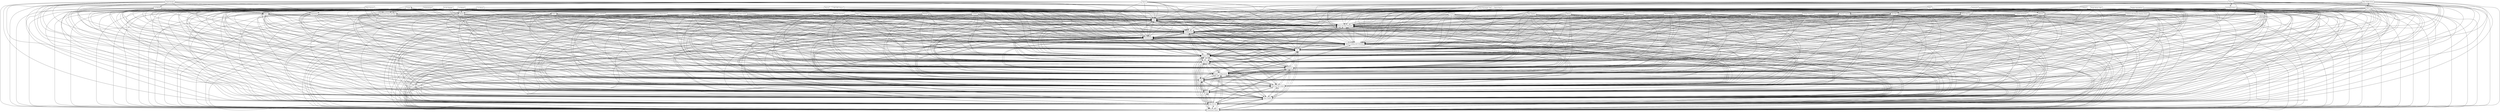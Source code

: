 digraph{
graph [rankdir=TB];
node [shape=box];
edge [arrowhead=normal];
0[label="Front",]
1[label="Petrol",]
2[label="1-6 Petrol",]
3[label="Front Passenger Side",]
4[label="Halogen",]
5[label="Automated Front and Rear",]
6[label="Front Driver Side",]
7[label="Cushion",]
8[label="1-8 Diesel",]
9[label="Differential",]
10[label="Front and Rear Bumpers",]
11[label="Engine Immobilizer",]
12[label="2 DIN MP3 Player",]
13[label="Windshield Wipers",]
14[label="2-0 Diesel",]
15[label="Music",]
16[label="Type A",]
17[label="Side Mirrors",]
18[label="Type D",]
19[label="Glass Holder",]
20[label="Type B",]
21[label="Type C",]
22[label="Body",]
23[label="Rear Wheel Drive",]
24[label="Turbocharger",]
25[label="Rain Sensors",]
26[label="Notch Back",]
27[label="Coupe",]
28[label="Body Coloured",]
29[label="Aspiration",]
30[label="Cushion with Seat Covers",]
31[label="Central",]
32[label="Head and Tail Lamps",]
33[label="Leather Wrapped",]
34[label="Leather",]
35[label="Black",]
36[label="Seats",]
37[label="Engine Configurations",]
38[label="Dashboard",]
39[label="Gear Knob",]
40[label="Engine Fuel",]
41[label="Front Wheel Drive",]
42[label="6 Speed Automatic",]
43[label="Rear",]
44[label="Car",]
45[label="Central with Remote Keyless Entry",]
46[label="Vehicle Locking and Unlocking",]
47[label="Normal",]
48[label="Electric Sunroof",]
49[label="Climate Control",]
50[label="6 CD Changer",]
51[label="Transmission",]
52[label="Manual",]
53[label="5 Speed Manual",]
54[label="Configuration",]
55[label="Automatic",]
56[label="Supercharger",]
57[label="Wood Finished",]
58[label="Electric",]
59[label="Hatch Back",]
60[label="Xenon",]
61[label="1-4 Petrol",]
62[label="Type P",]
63[label="Type Q",]
64[label="All Wheel Drive",]
65[label="Diesel",]
66[label="Rear Spoiler",]
67[label="Arm Rest",]
0->10[label="",]
0->13[label="",]
0->17[label="",]
0->19[label="",]
0->22[label="",]
0->32[label="",]
0->36[label="",]
0->37[label="",]
0->38[label="",]
0->39[label="",]
0->40[label="",]
0->44[label="",]
0->46[label="",]
0->51[label="",]
0->54[label="",]
1->0[label="",]
1->10[label="",]
1->13[label="",]
1->17[label="",]
1->19[label="",]
1->22[label="",]
1->32[label="",]
1->36[label="",]
1->37[label="",]
1->38[label="",]
1->39[label="",]
1->40[label="",]
1->44[label="",]
1->46[label="",]
1->51[label="",]
1->54[label="",]
2->0[label="",]
2->1[label="",]
2->10[label="",]
2->13[label="",]
2->17[label="",]
2->19[label="",]
2->22[label="",]
2->32[label="",]
2->36[label="",]
2->37[label="",]
2->38[label="",]
2->39[label="",]
2->40[label="",]
2->44[label="",]
2->46[label="",]
2->51[label="",]
2->54[label="",]
3->0[label="",]
3->10[label="",]
3->13[label="",]
3->17[label="",]
3->19[label="",]
3->22[label="",]
3->32[label="",]
3->36[label="",]
3->37[label="",]
3->38[label="",]
3->39[label="",]
3->40[label="",]
3->44[label="",]
3->46[label="",]
3->51[label="",]
3->54[label="",]
3->67[label="",]
4->0[label="",]
4->10[label="",]
4->13[label="",]
4->17[label="",]
4->19[label="",]
4->22[label="",]
4->32[label="",]
4->36[label="",]
4->37[label="",]
4->38[label="",]
4->39[label="",]
4->40[label="",]
4->44[label="",]
4->46[label="",]
4->51[label="",]
4->54[label="",]
5->0[label="",]
5->10[label="",]
5->13[label="",]
5->17[label="",]
5->19[label="",]
5->22[label="",]
5->32[label="",]
5->36[label="",]
5->37[label="",]
5->38[label="",]
5->39[label="",]
5->40[label="",]
5->44[label="",]
5->46[label="",]
5->51[label="",]
5->54[label="",]
6->0[label="",]
6->10[label="",]
6->13[label="",]
6->17[label="",]
6->19[label="",]
6->22[label="",]
6->32[label="",]
6->36[label="",]
6->37[label="",]
6->38[label="",]
6->39[label="",]
6->40[label="",]
6->44[label="",]
6->46[label="",]
6->51[label="",]
6->54[label="",]
6->67[label="",]
7->0[label="",]
7->10[label="",]
7->13[label="",]
7->17[label="",]
7->19[label="",]
7->22[label="",]
7->32[label="",]
7->36[label="",]
7->37[label="",]
7->38[label="",]
7->39[label="",]
7->40[label="",]
7->44[label="",]
7->46[label="",]
7->51[label="",]
7->54[label="",]
8->0[label="",]
8->10[label="",]
8->13[label="",]
8->17[label="",]
8->19[label="",]
8->22[label="",]
8->32[label="",]
8->36[label="",]
8->37[label="",]
8->38[label="",]
8->39[label="",]
8->40[label="",]
8->44[label="",]
8->46[label="",]
8->51[label="",]
8->54[label="",]
8->65[label="",]
9->0[label="",]
9->10[label="",]
9->13[label="",]
9->17[label="",]
9->19[label="",]
9->22[label="",]
9->32[label="",]
9->36[label="",]
9->37[label="",]
9->38[label="",]
9->39[label="",]
9->40[label="",]
9->44[label="",]
9->46[label="",]
9->51[label="",]
9->54[label="",]
10->0[label="",]
10->13[label="",]
10->17[label="",]
10->19[label="",]
10->22[label="",]
10->32[label="",]
10->36[label="",]
10->37[label="",]
10->38[label="",]
10->39[label="",]
10->40[label="",]
10->44[label="",]
10->46[label="",]
10->51[label="",]
10->54[label="",]
11->0[label="",]
11->10[label="",]
11->13[label="",]
11->17[label="",]
11->19[label="",]
11->22[label="",]
11->32[label="",]
11->36[label="",]
11->37[label="",]
11->38[label="",]
11->39[label="",]
11->40[label="",]
11->44[label="",]
11->45[label="",]
11->46[label="",]
11->51[label="",]
11->54[label="",]
12->0[label="",]
12->10[label="",]
12->13[label="",]
12->15[label="",]
12->17[label="",]
12->19[label="",]
12->22[label="",]
12->32[label="",]
12->36[label="",]
12->37[label="",]
12->38[label="",]
12->39[label="",]
12->40[label="",]
12->44[label="",]
12->46[label="",]
12->51[label="",]
12->54[label="",]
13->0[label="",]
13->10[label="",]
13->17[label="",]
13->19[label="",]
13->22[label="",]
13->32[label="",]
13->36[label="",]
13->37[label="",]
13->38[label="",]
13->39[label="",]
13->40[label="",]
13->44[label="",]
13->46[label="",]
13->51[label="",]
13->54[label="",]
14->0[label="",]
14->10[label="",]
14->13[label="",]
14->17[label="",]
14->19[label="",]
14->22[label="",]
14->32[label="",]
14->36[label="",]
14->37[label="",]
14->38[label="",]
14->39[label="",]
14->40[label="",]
14->44[label="",]
14->46[label="",]
14->51[label="",]
14->54[label="",]
14->65[label="",]
15->0[label="",]
15->10[label="",]
15->13[label="",]
15->17[label="",]
15->19[label="",]
15->22[label="",]
15->32[label="",]
15->36[label="",]
15->37[label="",]
15->38[label="",]
15->39[label="",]
15->40[label="",]
15->44[label="",]
15->46[label="",]
15->51[label="",]
15->54[label="",]
16->0[label="",]
16->10[label="",]
16->13[label="",]
16->17[label="",]
16->19[label="",]
16->22[label="",]
16->32[label="",]
16->36[label="",]
16->37[label="",]
16->38[label="",]
16->39[label="",]
16->40[label="",]
16->44[label="",]
16->46[label="",]
16->51[label="",]
16->54[label="",]
17->0[label="",]
17->10[label="",]
17->13[label="",]
17->19[label="",]
17->22[label="",]
17->32[label="",]
17->36[label="",]
17->37[label="",]
17->38[label="",]
17->39[label="",]
17->40[label="",]
17->44[label="",]
17->46[label="",]
17->51[label="",]
17->54[label="",]
18->0[label="",]
18->5[label="",]
18->10[label="",]
18->13[label="",]
18->17[label="",]
18->19[label="",]
18->22[label="",]
18->27[label="",]
18->32[label="",]
18->36[label="",]
18->37[label="",]
18->38[label="",]
18->39[label="",]
18->40[label="",]
18->44[label="",]
18->46[label="",]
18->51[label="",]
18->54[label="",]
19->0[label="",]
19->10[label="",]
19->13[label="",]
19->17[label="",]
19->22[label="",]
19->32[label="",]
19->36[label="",]
19->37[label="",]
19->38[label="",]
19->39[label="",]
19->40[label="",]
19->44[label="",]
19->46[label="",]
19->51[label="",]
19->54[label="",]
20->0[label="",]
20->10[label="",]
20->13[label="",]
20->17[label="",]
20->19[label="",]
20->22[label="",]
20->32[label="",]
20->36[label="",]
20->37[label="",]
20->38[label="",]
20->39[label="",]
20->40[label="",]
20->44[label="",]
20->46[label="",]
20->51[label="",]
20->54[label="",]
21->0[label="",]
21->10[label="",]
21->13[label="",]
21->17[label="",]
21->19[label="",]
21->22[label="",]
21->32[label="",]
21->36[label="",]
21->37[label="",]
21->38[label="",]
21->39[label="",]
21->40[label="",]
21->44[label="",]
21->46[label="",]
21->51[label="",]
21->54[label="",]
22->0[label="",]
22->10[label="",]
22->13[label="",]
22->17[label="",]
22->19[label="",]
22->32[label="",]
22->36[label="",]
22->37[label="",]
22->38[label="",]
22->39[label="",]
22->40[label="",]
22->44[label="",]
22->46[label="",]
22->51[label="",]
22->54[label="",]
23->0[label="",]
23->9[label="",]
23->10[label="",]
23->13[label="",]
23->17[label="",]
23->19[label="",]
23->22[label="",]
23->32[label="",]
23->36[label="",]
23->37[label="",]
23->38[label="",]
23->39[label="",]
23->40[label="",]
23->44[label="",]
23->46[label="",]
23->51[label="",]
23->54[label="",]
23->62[label="",]
24->0[label="",]
24->10[label="",]
24->13[label="",]
24->17[label="",]
24->19[label="",]
24->22[label="",]
24->29[label="",]
24->32[label="",]
24->36[label="",]
24->37[label="",]
24->38[label="",]
24->39[label="",]
24->40[label="",]
24->44[label="",]
24->46[label="",]
24->51[label="",]
24->54[label="",]
24->65[label="",]
25->0[label="",]
25->5[label="",]
25->10[label="",]
25->13[label="",]
25->17[label="",]
25->19[label="",]
25->22[label="",]
25->32[label="",]
25->36[label="",]
25->37[label="",]
25->38[label="",]
25->39[label="",]
25->40[label="",]
25->44[label="",]
25->46[label="",]
25->51[label="",]
25->54[label="",]
26->0[label="",]
26->10[label="",]
26->13[label="",]
26->17[label="",]
26->19[label="",]
26->22[label="",]
26->32[label="",]
26->36[label="",]
26->37[label="",]
26->38[label="",]
26->39[label="",]
26->40[label="",]
26->44[label="",]
26->46[label="",]
26->51[label="",]
26->54[label="",]
27->0[label="",]
27->5[label="",]
27->10[label="",]
27->13[label="",]
27->17[label="",]
27->19[label="",]
27->22[label="",]
27->32[label="",]
27->36[label="",]
27->37[label="",]
27->38[label="",]
27->39[label="",]
27->40[label="",]
27->44[label="",]
27->46[label="",]
27->51[label="",]
27->54[label="",]
28->0[label="",]
28->10[label="",]
28->13[label="",]
28->17[label="",]
28->19[label="",]
28->22[label="",]
28->32[label="",]
28->36[label="",]
28->37[label="",]
28->38[label="",]
28->39[label="",]
28->40[label="",]
28->44[label="",]
28->46[label="",]
28->51[label="",]
28->54[label="",]
29->0[label="",]
29->10[label="",]
29->13[label="",]
29->17[label="",]
29->19[label="",]
29->22[label="",]
29->32[label="",]
29->36[label="",]
29->37[label="",]
29->38[label="",]
29->39[label="",]
29->40[label="",]
29->44[label="",]
29->46[label="",]
29->51[label="",]
29->54[label="",]
30->0[label="",]
30->10[label="",]
30->13[label="",]
30->17[label="",]
30->19[label="",]
30->22[label="",]
30->32[label="",]
30->36[label="",]
30->37[label="",]
30->38[label="",]
30->39[label="",]
30->40[label="",]
30->44[label="",]
30->46[label="",]
30->51[label="",]
30->54[label="",]
31->0[label="",]
31->10[label="",]
31->13[label="",]
31->17[label="",]
31->19[label="",]
31->22[label="",]
31->32[label="",]
31->36[label="",]
31->37[label="",]
31->38[label="",]
31->39[label="",]
31->40[label="",]
31->44[label="",]
31->46[label="",]
31->51[label="",]
31->54[label="",]
32->0[label="",]
32->10[label="",]
32->13[label="",]
32->17[label="",]
32->19[label="",]
32->22[label="",]
32->36[label="",]
32->37[label="",]
32->38[label="",]
32->39[label="",]
32->40[label="",]
32->44[label="",]
32->46[label="",]
32->51[label="",]
32->54[label="",]
33->0[label="",]
33->10[label="",]
33->13[label="",]
33->17[label="",]
33->19[label="",]
33->22[label="",]
33->32[label="",]
33->36[label="",]
33->37[label="",]
33->38[label="",]
33->39[label="",]
33->40[label="",]
33->44[label="",]
33->46[label="",]
33->51[label="",]
33->54[label="",]
34->0[label="",]
34->10[label="",]
34->13[label="",]
34->17[label="",]
34->19[label="",]
34->22[label="",]
34->32[label="",]
34->36[label="",]
34->37[label="",]
34->38[label="",]
34->39[label="",]
34->40[label="",]
34->44[label="",]
34->46[label="",]
34->51[label="",]
34->54[label="",]
35->0[label="",]
35->10[label="",]
35->13[label="",]
35->17[label="",]
35->19[label="",]
35->22[label="",]
35->32[label="",]
35->36[label="",]
35->37[label="",]
35->38[label="",]
35->39[label="",]
35->40[label="",]
35->44[label="",]
35->46[label="",]
35->51[label="",]
35->54[label="",]
36->0[label="",]
36->10[label="",]
36->13[label="",]
36->17[label="",]
36->19[label="",]
36->22[label="",]
36->32[label="",]
36->37[label="",]
36->38[label="",]
36->39[label="",]
36->40[label="",]
36->44[label="",]
36->46[label="",]
36->51[label="",]
36->54[label="",]
37->0[label="",]
37->10[label="",]
37->13[label="",]
37->17[label="",]
37->19[label="",]
37->22[label="",]
37->32[label="",]
37->36[label="",]
37->38[label="",]
37->39[label="",]
37->40[label="",]
37->44[label="",]
37->46[label="",]
37->51[label="",]
37->54[label="",]
38->0[label="",]
38->10[label="",]
38->13[label="",]
38->17[label="",]
38->19[label="",]
38->22[label="",]
38->32[label="",]
38->36[label="",]
38->37[label="",]
38->39[label="",]
38->40[label="",]
38->44[label="",]
38->46[label="",]
38->51[label="",]
38->54[label="",]
39->0[label="",]
39->10[label="",]
39->13[label="",]
39->17[label="",]
39->19[label="",]
39->22[label="",]
39->32[label="",]
39->36[label="",]
39->37[label="",]
39->38[label="",]
39->40[label="",]
39->44[label="",]
39->46[label="",]
39->51[label="",]
39->54[label="",]
40->0[label="",]
40->10[label="",]
40->13[label="",]
40->17[label="",]
40->19[label="",]
40->22[label="",]
40->32[label="",]
40->36[label="",]
40->37[label="",]
40->38[label="",]
40->39[label="",]
40->44[label="",]
40->46[label="",]
40->51[label="",]
40->54[label="",]
41->0[label="",]
41->10[label="",]
41->13[label="",]
41->17[label="",]
41->19[label="",]
41->22[label="",]
41->32[label="",]
41->36[label="",]
41->37[label="",]
41->38[label="",]
41->39[label="",]
41->40[label="",]
41->44[label="",]
41->46[label="",]
41->51[label="",]
41->54[label="",]
42->0[label="",]
42->10[label="",]
42->13[label="",]
42->17[label="",]
42->19[label="",]
42->22[label="",]
42->32[label="",]
42->36[label="",]
42->37[label="",]
42->38[label="",]
42->39[label="",]
42->40[label="",]
42->44[label="",]
42->46[label="",]
42->51[label="",]
42->54[label="",]
43->0[label="",]
43->10[label="",]
43->13[label="",]
43->17[label="",]
43->19[label="",]
43->22[label="",]
43->26[label="",]
43->32[label="",]
43->36[label="",]
43->37[label="",]
43->38[label="",]
43->39[label="",]
43->40[label="",]
43->44[label="",]
43->46[label="",]
43->51[label="",]
43->54[label="",]
43->67[label="",]
44->0[label="",]
44->10[label="",]
44->13[label="",]
44->17[label="",]
44->19[label="",]
44->22[label="",]
44->32[label="",]
44->36[label="",]
44->37[label="",]
44->38[label="",]
44->39[label="",]
44->40[label="",]
44->46[label="",]
44->51[label="",]
44->54[label="",]
45->0[label="",]
45->10[label="",]
45->13[label="",]
45->17[label="",]
45->19[label="",]
45->22[label="",]
45->32[label="",]
45->36[label="",]
45->37[label="",]
45->38[label="",]
45->39[label="",]
45->40[label="",]
45->44[label="",]
45->46[label="",]
45->51[label="",]
45->54[label="",]
46->0[label="",]
46->10[label="",]
46->13[label="",]
46->17[label="",]
46->19[label="",]
46->22[label="",]
46->32[label="",]
46->36[label="",]
46->37[label="",]
46->38[label="",]
46->39[label="",]
46->40[label="",]
46->44[label="",]
46->51[label="",]
46->54[label="",]
47->0[label="",]
47->10[label="",]
47->13[label="",]
47->17[label="",]
47->19[label="",]
47->22[label="",]
47->32[label="",]
47->36[label="",]
47->37[label="",]
47->38[label="",]
47->39[label="",]
47->40[label="",]
47->44[label="",]
47->46[label="",]
47->51[label="",]
47->54[label="",]
48->0[label="",]
48->10[label="",]
48->13[label="",]
48->17[label="",]
48->19[label="",]
48->22[label="",]
48->32[label="",]
48->36[label="",]
48->37[label="",]
48->38[label="",]
48->39[label="",]
48->40[label="",]
48->44[label="",]
48->46[label="",]
48->51[label="",]
48->54[label="",]
49->0[label="",]
49->10[label="",]
49->13[label="",]
49->17[label="",]
49->19[label="",]
49->22[label="",]
49->32[label="",]
49->36[label="",]
49->37[label="",]
49->38[label="",]
49->39[label="",]
49->40[label="",]
49->44[label="",]
49->46[label="",]
49->51[label="",]
49->54[label="",]
50->0[label="",]
50->10[label="",]
50->13[label="",]
50->15[label="",]
50->17[label="",]
50->19[label="",]
50->22[label="",]
50->32[label="",]
50->36[label="",]
50->37[label="",]
50->38[label="",]
50->39[label="",]
50->40[label="",]
50->44[label="",]
50->46[label="",]
50->51[label="",]
50->54[label="",]
51->0[label="",]
51->10[label="",]
51->13[label="",]
51->17[label="",]
51->19[label="",]
51->22[label="",]
51->32[label="",]
51->36[label="",]
51->37[label="",]
51->38[label="",]
51->39[label="",]
51->40[label="",]
51->44[label="",]
51->46[label="",]
51->54[label="",]
52->0[label="",]
52->10[label="",]
52->13[label="",]
52->17[label="",]
52->19[label="",]
52->22[label="",]
52->32[label="",]
52->36[label="",]
52->37[label="",]
52->38[label="",]
52->39[label="",]
52->40[label="",]
52->44[label="",]
52->46[label="",]
52->49[label="",]
52->51[label="",]
52->54[label="",]
53->0[label="",]
53->10[label="",]
53->13[label="",]
53->17[label="",]
53->19[label="",]
53->22[label="",]
53->32[label="",]
53->36[label="",]
53->37[label="",]
53->38[label="",]
53->39[label="",]
53->40[label="",]
53->44[label="",]
53->46[label="",]
53->51[label="",]
53->54[label="",]
54->0[label="",]
54->10[label="",]
54->13[label="",]
54->17[label="",]
54->19[label="",]
54->22[label="",]
54->32[label="",]
54->36[label="",]
54->37[label="",]
54->38[label="",]
54->39[label="",]
54->40[label="",]
54->44[label="",]
54->46[label="",]
54->51[label="",]
55->0[label="",]
55->10[label="",]
55->13[label="",]
55->17[label="",]
55->19[label="",]
55->22[label="",]
55->32[label="",]
55->36[label="",]
55->37[label="",]
55->38[label="",]
55->39[label="",]
55->40[label="",]
55->44[label="",]
55->46[label="",]
55->49[label="",]
55->51[label="",]
55->54[label="",]
55->58[label="",]
56->0[label="",]
56->1[label="",]
56->2[label="",]
56->10[label="",]
56->13[label="",]
56->17[label="",]
56->19[label="",]
56->22[label="",]
56->29[label="",]
56->32[label="",]
56->36[label="",]
56->37[label="",]
56->38[label="",]
56->39[label="",]
56->40[label="",]
56->44[label="",]
56->46[label="",]
56->51[label="",]
56->54[label="",]
57->0[label="",]
57->10[label="",]
57->13[label="",]
57->17[label="",]
57->19[label="",]
57->22[label="",]
57->32[label="",]
57->36[label="",]
57->37[label="",]
57->38[label="",]
57->39[label="",]
57->40[label="",]
57->44[label="",]
57->46[label="",]
57->51[label="",]
57->54[label="",]
58->0[label="",]
58->10[label="",]
58->13[label="",]
58->17[label="",]
58->19[label="",]
58->22[label="",]
58->32[label="",]
58->36[label="",]
58->37[label="",]
58->38[label="",]
58->39[label="",]
58->40[label="",]
58->44[label="",]
58->46[label="",]
58->51[label="",]
58->54[label="",]
59->0[label="",]
59->5[label="",]
59->10[label="",]
59->13[label="",]
59->17[label="",]
59->19[label="",]
59->22[label="",]
59->32[label="",]
59->36[label="",]
59->37[label="",]
59->38[label="",]
59->39[label="",]
59->40[label="",]
59->44[label="",]
59->46[label="",]
59->51[label="",]
59->54[label="",]
60->0[label="",]
60->10[label="",]
60->13[label="",]
60->17[label="",]
60->19[label="",]
60->22[label="",]
60->32[label="",]
60->36[label="",]
60->37[label="",]
60->38[label="",]
60->39[label="",]
60->40[label="",]
60->44[label="",]
60->46[label="",]
60->51[label="",]
60->54[label="",]
61->0[label="",]
61->1[label="",]
61->10[label="",]
61->13[label="",]
61->17[label="",]
61->19[label="",]
61->22[label="",]
61->32[label="",]
61->36[label="",]
61->37[label="",]
61->38[label="",]
61->39[label="",]
61->40[label="",]
61->44[label="",]
61->46[label="",]
61->51[label="",]
61->54[label="",]
62->0[label="",]
62->9[label="",]
62->10[label="",]
62->13[label="",]
62->17[label="",]
62->19[label="",]
62->22[label="",]
62->23[label="",]
62->32[label="",]
62->36[label="",]
62->37[label="",]
62->38[label="",]
62->39[label="",]
62->40[label="",]
62->44[label="",]
62->46[label="",]
62->51[label="",]
62->54[label="",]
63->0[label="",]
63->9[label="",]
63->10[label="",]
63->13[label="",]
63->17[label="",]
63->19[label="",]
63->22[label="",]
63->32[label="",]
63->36[label="",]
63->37[label="",]
63->38[label="",]
63->39[label="",]
63->40[label="",]
63->44[label="",]
63->46[label="",]
63->51[label="",]
63->54[label="",]
63->64[label="",]
64->0[label="",]
64->9[label="",]
64->10[label="",]
64->13[label="",]
64->17[label="",]
64->19[label="",]
64->22[label="",]
64->32[label="",]
64->36[label="",]
64->37[label="",]
64->38[label="",]
64->39[label="",]
64->40[label="",]
64->44[label="",]
64->46[label="",]
64->51[label="",]
64->54[label="",]
64->63[label="",]
65->0[label="",]
65->10[label="",]
65->13[label="",]
65->17[label="",]
65->19[label="",]
65->22[label="",]
65->32[label="",]
65->36[label="",]
65->37[label="",]
65->38[label="",]
65->39[label="",]
65->40[label="",]
65->44[label="",]
65->46[label="",]
65->51[label="",]
65->54[label="",]
66->0[label="",]
66->10[label="",]
66->13[label="",]
66->17[label="",]
66->19[label="",]
66->22[label="",]
66->32[label="",]
66->36[label="",]
66->37[label="",]
66->38[label="",]
66->39[label="",]
66->40[label="",]
66->44[label="",]
66->46[label="",]
66->51[label="",]
66->54[label="",]
67->0[label="",]
67->10[label="",]
67->13[label="",]
67->17[label="",]
67->19[label="",]
67->22[label="",]
67->32[label="",]
67->36[label="",]
67->37[label="",]
67->38[label="",]
67->39[label="",]
67->40[label="",]
67->44[label="",]
67->46[label="",]
67->51[label="",]
67->54[label="",]
}
